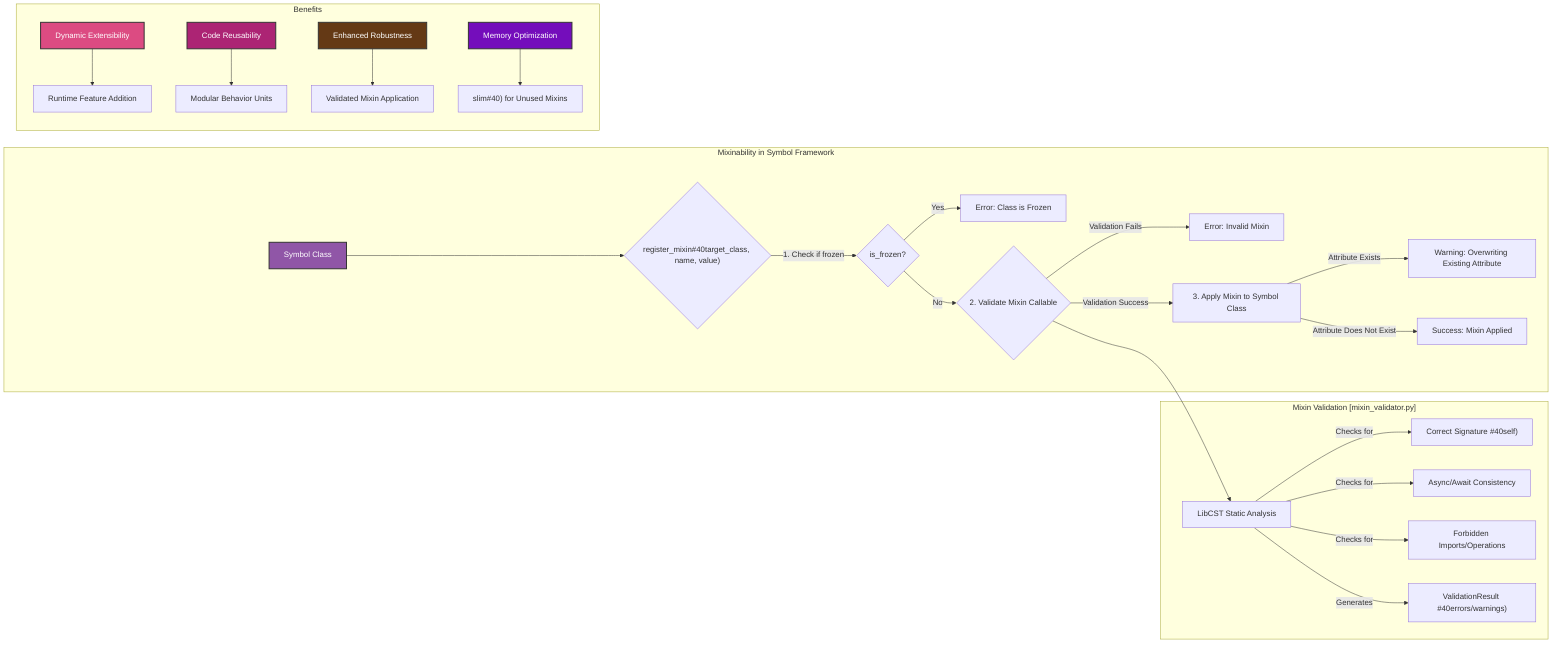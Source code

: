 graph LR
    subgraph "Mixinability in Symbol Framework"
        A[Symbol Class] --> B{register_mixin#40target_class, name, value#41;};
        B -- "1. Check if frozen" --> C{is_frozen?};
        C -- "Yes" --> D[Error: Class is Frozen];
        C -- "No" --> E{2. Validate Mixin Callable};
        E -- "Validation Fails" --> F[Error: Invalid Mixin];
        E -- "Validation Success" --> G[3. Apply Mixin to Symbol Class];
        G -- "Attribute Exists" --> H[Warning: Overwriting Existing Attribute];
        G -- "Attribute Does Not Exist" --> I[Success: Mixin Applied];
    end

    subgraph "Mixin Validation [mixin_validator.py]"
        E --> J[LibCST Static Analysis];
        J -- "Checks for" --> K[Correct Signature #40self#41;];
        J -- "Checks for" --> L[Async/Await Consistency];
        J -- "Checks for" --> M[Forbidden Imports/Operations];
        J -- "Generates" --> N[ValidationResult #40errors/warnings#41;];
    end

    subgraph "Benefits"
        O[Dynamic Extensibility] --> P[Runtime Feature Addition];
        Q[Code Reusability] --> R[Modular Behavior Units];
        S[Enhanced Robustness] --> T[Validated Mixin Application];
        U[Memory Optimization] --> V[slim#40#41; for Unused Mixins];
    end
    style U fill:#740dbb,stroke:#333,stroke-width:2px,color:#FFFFFF;

    style A fill:#9056a7,stroke:#333,stroke-width:2px,color:#FFFFFF;
    style O fill:#dc4b82,stroke:#333,stroke-width:2px,color:#FFFFFF;
    style Q fill:#ac2474,stroke:#333,stroke-width:2px,color:#FFFFFF;
    style S fill:#643915,stroke:#333,stroke-width:2px,color:#FFFFFF;
    style U fill:#740dbb,stroke:#333,stroke-width:2px,color:#FFFFFF;